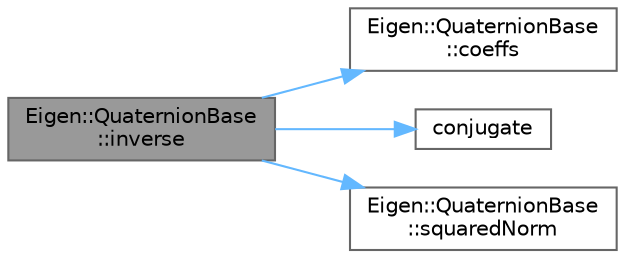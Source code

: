 digraph "Eigen::QuaternionBase::inverse"
{
 // LATEX_PDF_SIZE
  bgcolor="transparent";
  edge [fontname=Helvetica,fontsize=10,labelfontname=Helvetica,labelfontsize=10];
  node [fontname=Helvetica,fontsize=10,shape=box,height=0.2,width=0.4];
  rankdir="LR";
  Node1 [id="Node000001",label="Eigen::QuaternionBase\l::inverse",height=0.2,width=0.4,color="gray40", fillcolor="grey60", style="filled", fontcolor="black",tooltip=" "];
  Node1 -> Node2 [id="edge4_Node000001_Node000002",color="steelblue1",style="solid",tooltip=" "];
  Node2 [id="Node000002",label="Eigen::QuaternionBase\l::coeffs",height=0.2,width=0.4,color="grey40", fillcolor="white", style="filled",URL="$class_eigen_1_1_quaternion_base.html#a1a7dd10b8e218170dd8f52edd8356f9b",tooltip=" "];
  Node1 -> Node3 [id="edge5_Node000001_Node000003",color="steelblue1",style="solid",tooltip=" "];
  Node3 [id="Node000003",label="conjugate",height=0.2,width=0.4,color="grey40", fillcolor="white", style="filled",URL="$_common_cwise_unary_ops_8h.html#acea5b38fcb99c3e0b91a43bfcca923ce",tooltip=" "];
  Node1 -> Node4 [id="edge6_Node000001_Node000004",color="steelblue1",style="solid",tooltip=" "];
  Node4 [id="Node000004",label="Eigen::QuaternionBase\l::squaredNorm",height=0.2,width=0.4,color="grey40", fillcolor="white", style="filled",URL="$class_eigen_1_1_quaternion_base.html#a5370cf77843374a5adefca3f78770961",tooltip=" "];
}
